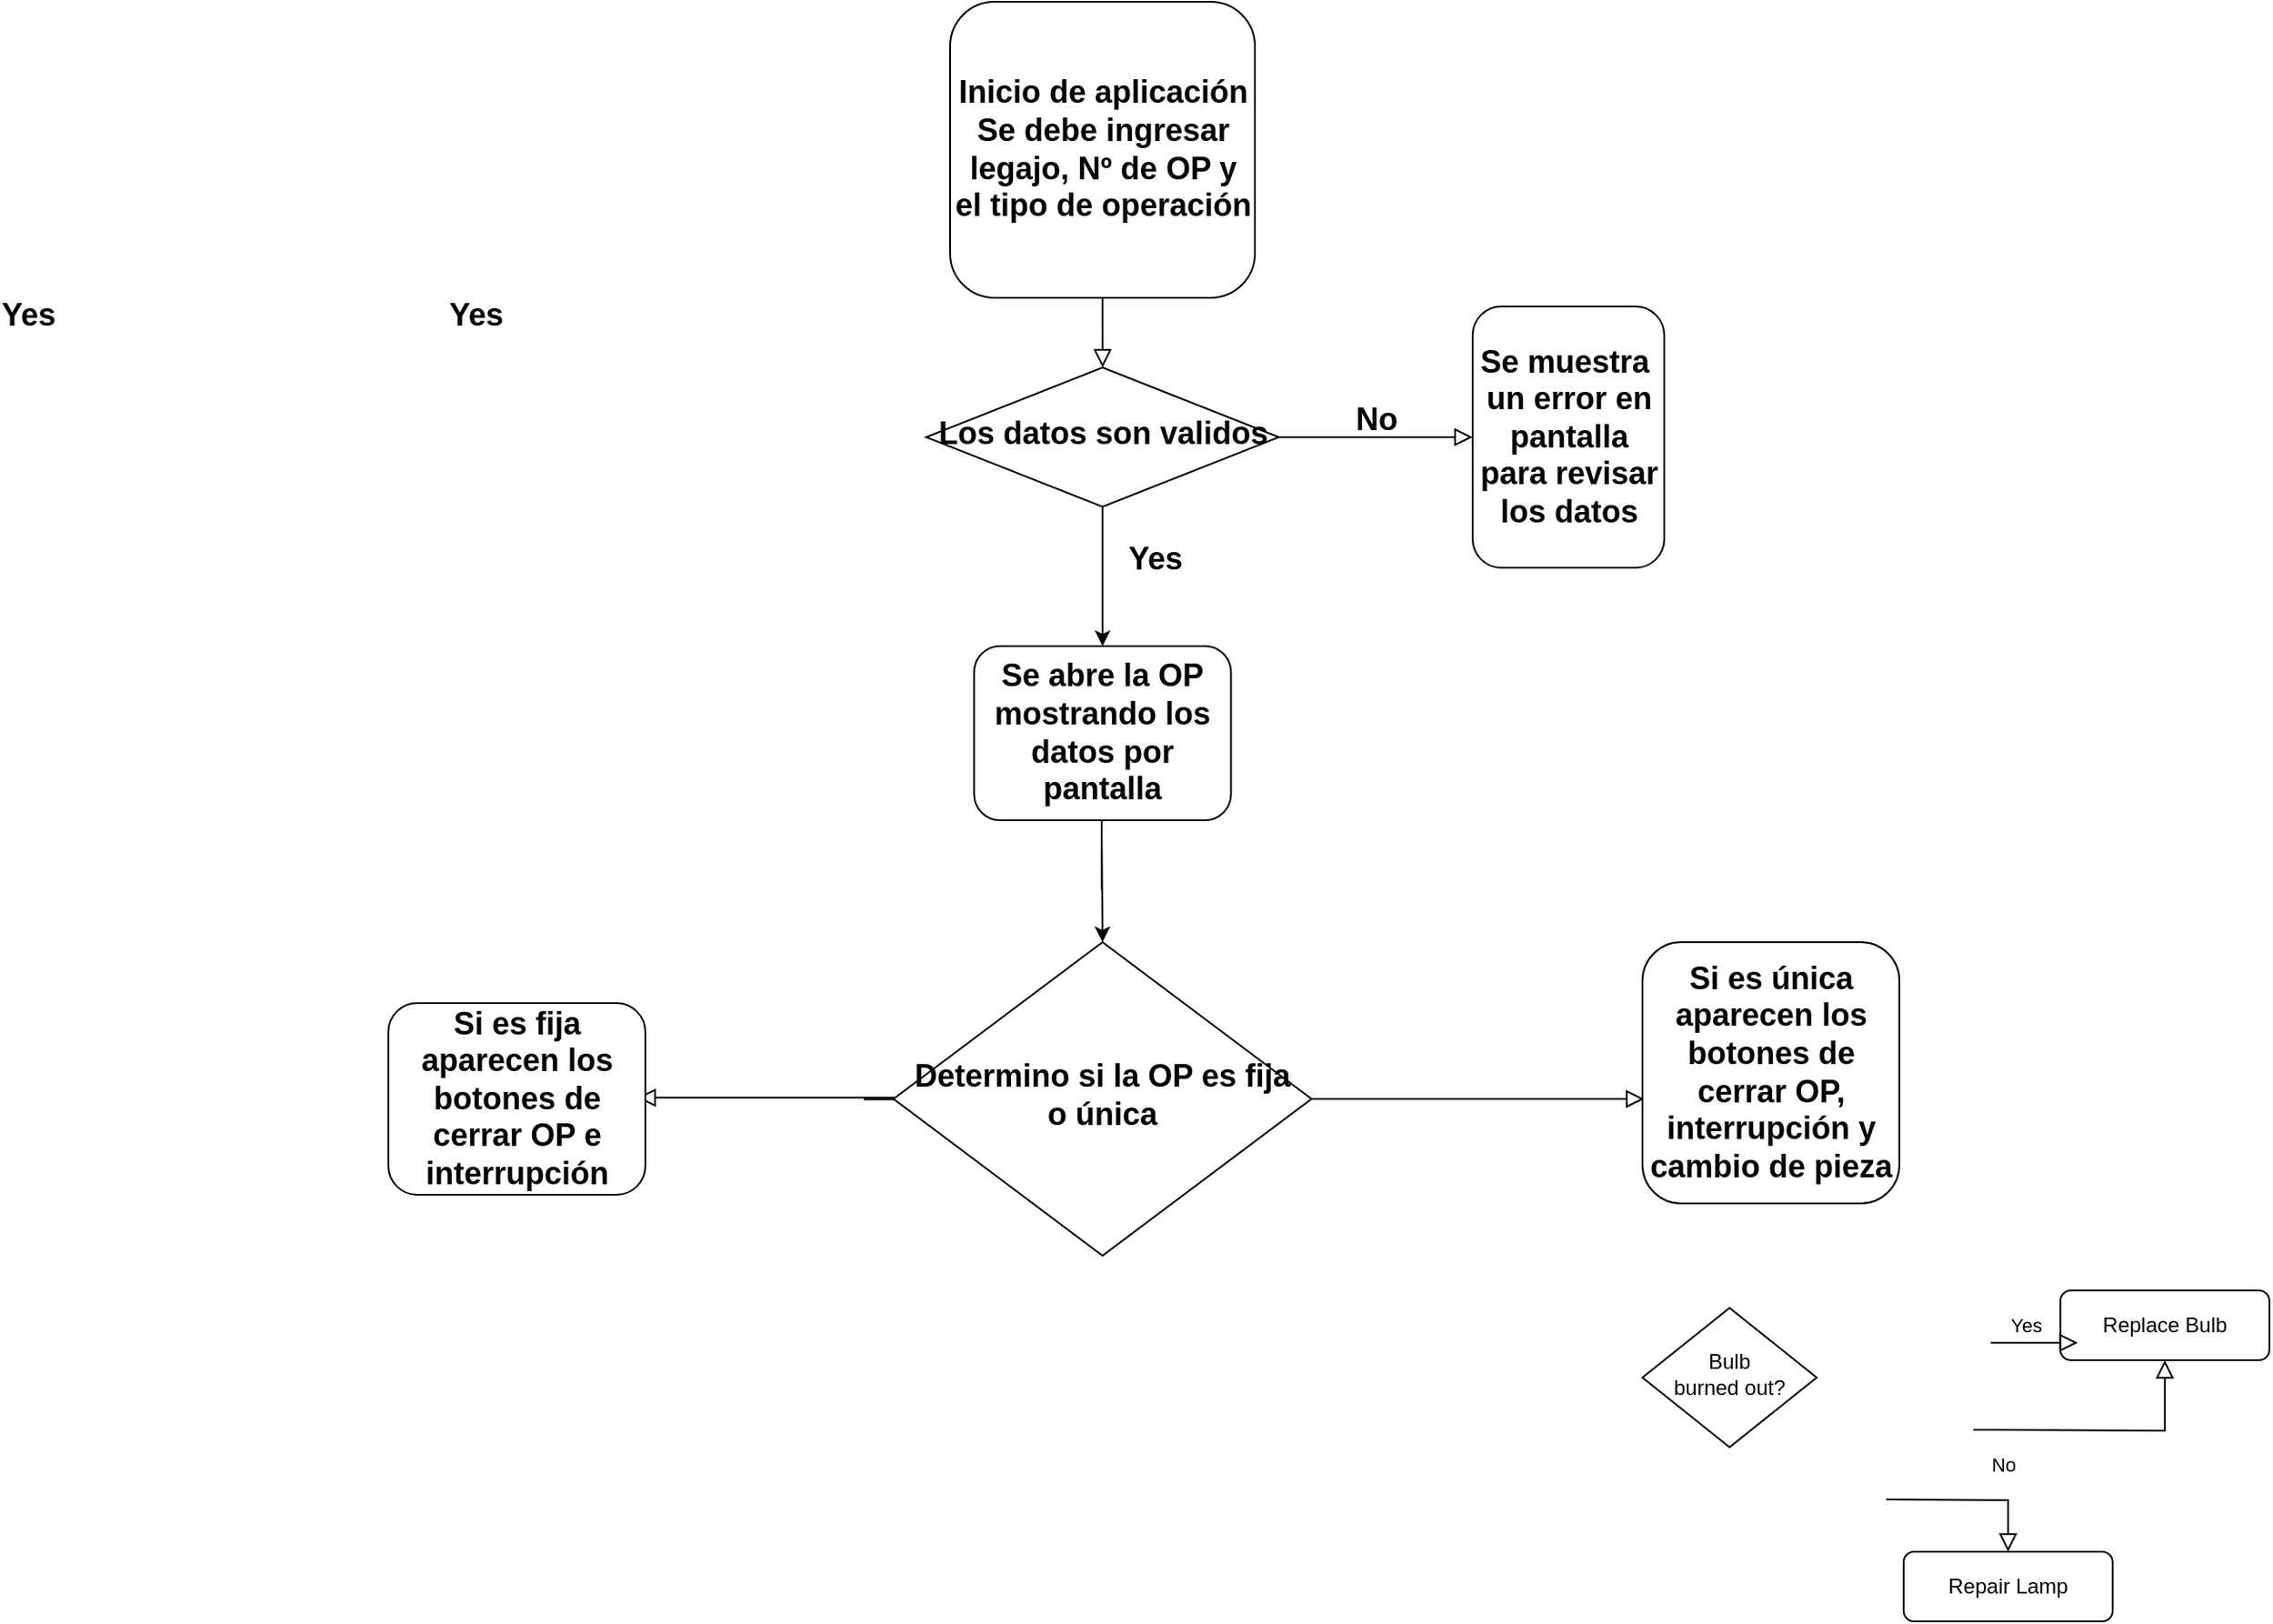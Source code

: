 <mxfile version="15.7.1" type="github">
  <diagram id="C5RBs43oDa-KdzZeNtuy" name="Page-1">
    <mxGraphModel dx="868" dy="1651" grid="1" gridSize="10" guides="1" tooltips="1" connect="1" arrows="1" fold="1" page="1" pageScale="1" pageWidth="827" pageHeight="1169" math="0" shadow="0">
      <root>
        <mxCell id="WIyWlLk6GJQsqaUBKTNV-0" />
        <mxCell id="WIyWlLk6GJQsqaUBKTNV-1" parent="WIyWlLk6GJQsqaUBKTNV-0" />
        <mxCell id="WIyWlLk6GJQsqaUBKTNV-2" value="" style="rounded=0;html=1;jettySize=auto;orthogonalLoop=1;fontSize=11;endArrow=block;endFill=0;endSize=8;strokeWidth=1;shadow=0;labelBackgroundColor=none;edgeStyle=orthogonalEdgeStyle;" parent="WIyWlLk6GJQsqaUBKTNV-1" source="WIyWlLk6GJQsqaUBKTNV-3" target="WIyWlLk6GJQsqaUBKTNV-6" edge="1">
          <mxGeometry relative="1" as="geometry" />
        </mxCell>
        <mxCell id="WIyWlLk6GJQsqaUBKTNV-3" value="Inicio de aplicación&lt;br style=&quot;font-size: 18px;&quot;&gt;Se debe ingresar legajo, Nº de OP y el tipo de operación" style="rounded=1;whiteSpace=wrap;html=1;fontSize=18;glass=0;strokeWidth=1;shadow=0;fontStyle=1" parent="WIyWlLk6GJQsqaUBKTNV-1" vertex="1">
          <mxGeometry x="612.5" y="-530" width="175" height="170" as="geometry" />
        </mxCell>
        <mxCell id="WIyWlLk6GJQsqaUBKTNV-5" value="No" style="edgeStyle=orthogonalEdgeStyle;rounded=0;html=1;jettySize=auto;orthogonalLoop=1;fontSize=18;endArrow=block;endFill=0;endSize=8;strokeWidth=1;shadow=0;labelBackgroundColor=none;fontStyle=1" parent="WIyWlLk6GJQsqaUBKTNV-1" source="WIyWlLk6GJQsqaUBKTNV-6" target="WIyWlLk6GJQsqaUBKTNV-7" edge="1">
          <mxGeometry y="10" relative="1" as="geometry">
            <mxPoint as="offset" />
          </mxGeometry>
        </mxCell>
        <mxCell id="JvSJvUOATyo0fjj9ybYs-0" style="edgeStyle=orthogonalEdgeStyle;rounded=0;orthogonalLoop=1;jettySize=auto;html=1;exitX=0.5;exitY=1;exitDx=0;exitDy=0;entryX=0.5;entryY=0;entryDx=0;entryDy=0;" edge="1" parent="WIyWlLk6GJQsqaUBKTNV-1" source="WIyWlLk6GJQsqaUBKTNV-6" target="JvSJvUOATyo0fjj9ybYs-1">
          <mxGeometry relative="1" as="geometry">
            <mxPoint x="782.5" y="-210" as="targetPoint" />
            <Array as="points" />
          </mxGeometry>
        </mxCell>
        <mxCell id="WIyWlLk6GJQsqaUBKTNV-6" value="Los datos son validos" style="rhombus;whiteSpace=wrap;html=1;shadow=0;fontFamily=Helvetica;fontSize=18;align=center;strokeWidth=1;spacing=6;spacingTop=-4;fontStyle=1" parent="WIyWlLk6GJQsqaUBKTNV-1" vertex="1">
          <mxGeometry x="598.75" y="-320" width="202.5" height="80" as="geometry" />
        </mxCell>
        <mxCell id="WIyWlLk6GJQsqaUBKTNV-7" value="Se muestra&amp;nbsp; un error en pantalla para revisar los datos" style="rounded=1;whiteSpace=wrap;html=1;fontSize=18;glass=0;strokeWidth=1;shadow=0;fontStyle=1" parent="WIyWlLk6GJQsqaUBKTNV-1" vertex="1">
          <mxGeometry x="912.5" y="-355" width="110" height="150" as="geometry" />
        </mxCell>
        <mxCell id="WIyWlLk6GJQsqaUBKTNV-8" value="No" style="rounded=0;html=1;jettySize=auto;orthogonalLoop=1;fontSize=11;endArrow=block;endFill=0;endSize=8;strokeWidth=1;shadow=0;labelBackgroundColor=none;edgeStyle=orthogonalEdgeStyle;" parent="WIyWlLk6GJQsqaUBKTNV-1" target="WIyWlLk6GJQsqaUBKTNV-11" edge="1">
          <mxGeometry x="0.333" y="20" relative="1" as="geometry">
            <mxPoint as="offset" />
            <mxPoint x="1150.001" y="329.943" as="sourcePoint" />
          </mxGeometry>
        </mxCell>
        <mxCell id="WIyWlLk6GJQsqaUBKTNV-9" value="Yes" style="edgeStyle=orthogonalEdgeStyle;rounded=0;html=1;jettySize=auto;orthogonalLoop=1;fontSize=11;endArrow=block;endFill=0;endSize=8;strokeWidth=1;shadow=0;labelBackgroundColor=none;" parent="WIyWlLk6GJQsqaUBKTNV-1" target="WIyWlLk6GJQsqaUBKTNV-12" edge="1">
          <mxGeometry x="-0.6" y="60" relative="1" as="geometry">
            <mxPoint as="offset" />
            <mxPoint x="1199.93" y="290" as="sourcePoint" />
          </mxGeometry>
        </mxCell>
        <mxCell id="WIyWlLk6GJQsqaUBKTNV-10" value="Bulb&lt;br&gt;burned out?" style="rhombus;whiteSpace=wrap;html=1;shadow=0;fontFamily=Helvetica;fontSize=12;align=center;strokeWidth=1;spacing=6;spacingTop=-4;" parent="WIyWlLk6GJQsqaUBKTNV-1" vertex="1">
          <mxGeometry x="1010" y="220" width="100" height="80" as="geometry" />
        </mxCell>
        <mxCell id="WIyWlLk6GJQsqaUBKTNV-11" value="Repair Lamp" style="rounded=1;whiteSpace=wrap;html=1;fontSize=12;glass=0;strokeWidth=1;shadow=0;" parent="WIyWlLk6GJQsqaUBKTNV-1" vertex="1">
          <mxGeometry x="1159.93" y="360" width="120" height="40" as="geometry" />
        </mxCell>
        <mxCell id="WIyWlLk6GJQsqaUBKTNV-12" value="Replace Bulb" style="rounded=1;whiteSpace=wrap;html=1;fontSize=12;glass=0;strokeWidth=1;shadow=0;" parent="WIyWlLk6GJQsqaUBKTNV-1" vertex="1">
          <mxGeometry x="1249.93" y="210" width="120" height="40" as="geometry" />
        </mxCell>
        <mxCell id="JvSJvUOATyo0fjj9ybYs-1" value="Se abre la OP mostrando los datos por pantalla" style="rounded=1;whiteSpace=wrap;html=1;fontSize=18;glass=0;strokeWidth=1;shadow=0;fontStyle=1" vertex="1" parent="WIyWlLk6GJQsqaUBKTNV-1">
          <mxGeometry x="626.25" y="-160" width="147.5" height="100" as="geometry" />
        </mxCell>
        <mxCell id="JvSJvUOATyo0fjj9ybYs-2" value="Yes" style="edgeStyle=orthogonalEdgeStyle;rounded=0;html=1;jettySize=auto;orthogonalLoop=1;fontSize=18;endArrow=block;endFill=0;endSize=8;strokeWidth=1;shadow=0;labelBackgroundColor=none;fontStyle=1" edge="1" parent="WIyWlLk6GJQsqaUBKTNV-1">
          <mxGeometry x="-1" y="658" relative="1" as="geometry">
            <mxPoint x="-480" y="208" as="offset" />
            <mxPoint x="1209.93" y="240" as="sourcePoint" />
            <mxPoint x="1259.93" y="240" as="targetPoint" />
          </mxGeometry>
        </mxCell>
        <mxCell id="JvSJvUOATyo0fjj9ybYs-3" style="edgeStyle=orthogonalEdgeStyle;rounded=0;orthogonalLoop=1;jettySize=auto;html=1;exitX=0.5;exitY=1;exitDx=0;exitDy=0;" edge="1" parent="WIyWlLk6GJQsqaUBKTNV-1">
          <mxGeometry relative="1" as="geometry">
            <mxPoint x="700" y="10" as="targetPoint" />
            <mxPoint x="699.5" y="-20" as="sourcePoint" />
            <Array as="points">
              <mxPoint x="699.5" y="-60" />
              <mxPoint x="699.5" y="-60" />
            </Array>
          </mxGeometry>
        </mxCell>
        <mxCell id="JvSJvUOATyo0fjj9ybYs-4" value="Determino si la OP es fija o única" style="rhombus;whiteSpace=wrap;html=1;shadow=0;fontFamily=Helvetica;fontSize=18;align=center;strokeWidth=1;spacing=6;spacingTop=-4;fontStyle=1" vertex="1" parent="WIyWlLk6GJQsqaUBKTNV-1">
          <mxGeometry x="580" y="10" width="240" height="180" as="geometry" />
        </mxCell>
        <mxCell id="JvSJvUOATyo0fjj9ybYs-9" value="Si es única aparecen los botones de cerrar OP, interrupción y cambio de pieza" style="rounded=1;whiteSpace=wrap;html=1;fontSize=18;glass=0;strokeWidth=1;shadow=0;fontStyle=1" vertex="1" parent="WIyWlLk6GJQsqaUBKTNV-1">
          <mxGeometry x="1010.0" y="10" width="147.5" height="150" as="geometry" />
        </mxCell>
        <mxCell id="JvSJvUOATyo0fjj9ybYs-10" value="Yes" style="edgeStyle=orthogonalEdgeStyle;rounded=0;html=1;jettySize=auto;orthogonalLoop=1;fontSize=18;endArrow=block;endFill=0;endSize=8;strokeWidth=1;shadow=0;labelBackgroundColor=none;fontStyle=1;exitX=1;exitY=0.5;exitDx=0;exitDy=0;" edge="1" parent="WIyWlLk6GJQsqaUBKTNV-1">
          <mxGeometry x="-1" y="658" relative="1" as="geometry">
            <mxPoint x="-480" y="208" as="offset" />
            <mxPoint x="563" y="100.29" as="sourcePoint" />
            <mxPoint x="433" y="99.29" as="targetPoint" />
            <Array as="points">
              <mxPoint x="580" y="100.29" />
            </Array>
          </mxGeometry>
        </mxCell>
        <mxCell id="JvSJvUOATyo0fjj9ybYs-11" value="Si es fija aparecen los botones de cerrar OP e interrupción" style="rounded=1;whiteSpace=wrap;html=1;fontSize=18;glass=0;strokeWidth=1;shadow=0;fontStyle=1" vertex="1" parent="WIyWlLk6GJQsqaUBKTNV-1">
          <mxGeometry x="290" y="45" width="147.5" height="110" as="geometry" />
        </mxCell>
        <mxCell id="JvSJvUOATyo0fjj9ybYs-15" value="Yes" style="edgeStyle=orthogonalEdgeStyle;rounded=0;html=1;jettySize=auto;orthogonalLoop=1;fontSize=18;endArrow=block;endFill=0;endSize=8;strokeWidth=1;shadow=0;labelBackgroundColor=none;fontStyle=1;exitX=1;exitY=0.5;exitDx=0;exitDy=0;entryX=0.007;entryY=0.6;entryDx=0;entryDy=0;entryPerimeter=0;" edge="1" parent="WIyWlLk6GJQsqaUBKTNV-1" source="JvSJvUOATyo0fjj9ybYs-4" target="JvSJvUOATyo0fjj9ybYs-9">
          <mxGeometry x="-1" y="658" relative="1" as="geometry">
            <mxPoint x="-480" y="208" as="offset" />
            <mxPoint x="860" y="99.5" as="sourcePoint" />
            <mxPoint x="990" y="110" as="targetPoint" />
          </mxGeometry>
        </mxCell>
      </root>
    </mxGraphModel>
  </diagram>
</mxfile>
